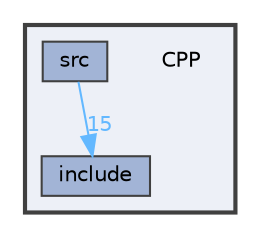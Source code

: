 digraph "CPP"
{
 // LATEX_PDF_SIZE
  bgcolor="transparent";
  edge [fontname=Helvetica,fontsize=10,labelfontname=Helvetica,labelfontsize=10];
  node [fontname=Helvetica,fontsize=10,shape=box,height=0.2,width=0.4];
  compound=true
  subgraph clusterdir_2ea739fe366135ec15f610d081b5ff33 {
    graph [ bgcolor="#edf0f7", pencolor="grey25", label="", fontname=Helvetica,fontsize=10 style="filled,bold", URL="dir_2ea739fe366135ec15f610d081b5ff33.html",tooltip=""]
    dir_2ea739fe366135ec15f610d081b5ff33 [shape=plaintext, label="CPP"];
  dir_d3924e58b54e71ec3f2b4fb60425bf48 [label="include", fillcolor="#a2b4d6", color="grey25", style="filled", URL="dir_d3924e58b54e71ec3f2b4fb60425bf48.html",tooltip=""];
  dir_8a07dfe19c86aea32b91dde0148ed6bf [label="src", fillcolor="#a2b4d6", color="grey25", style="filled", URL="dir_8a07dfe19c86aea32b91dde0148ed6bf.html",tooltip=""];
  }
  dir_8a07dfe19c86aea32b91dde0148ed6bf->dir_d3924e58b54e71ec3f2b4fb60425bf48 [headlabel="15", labeldistance=1.5 headhref="dir_000003_000002.html" href="dir_000003_000002.html" color="steelblue1" fontcolor="steelblue1"];
}
